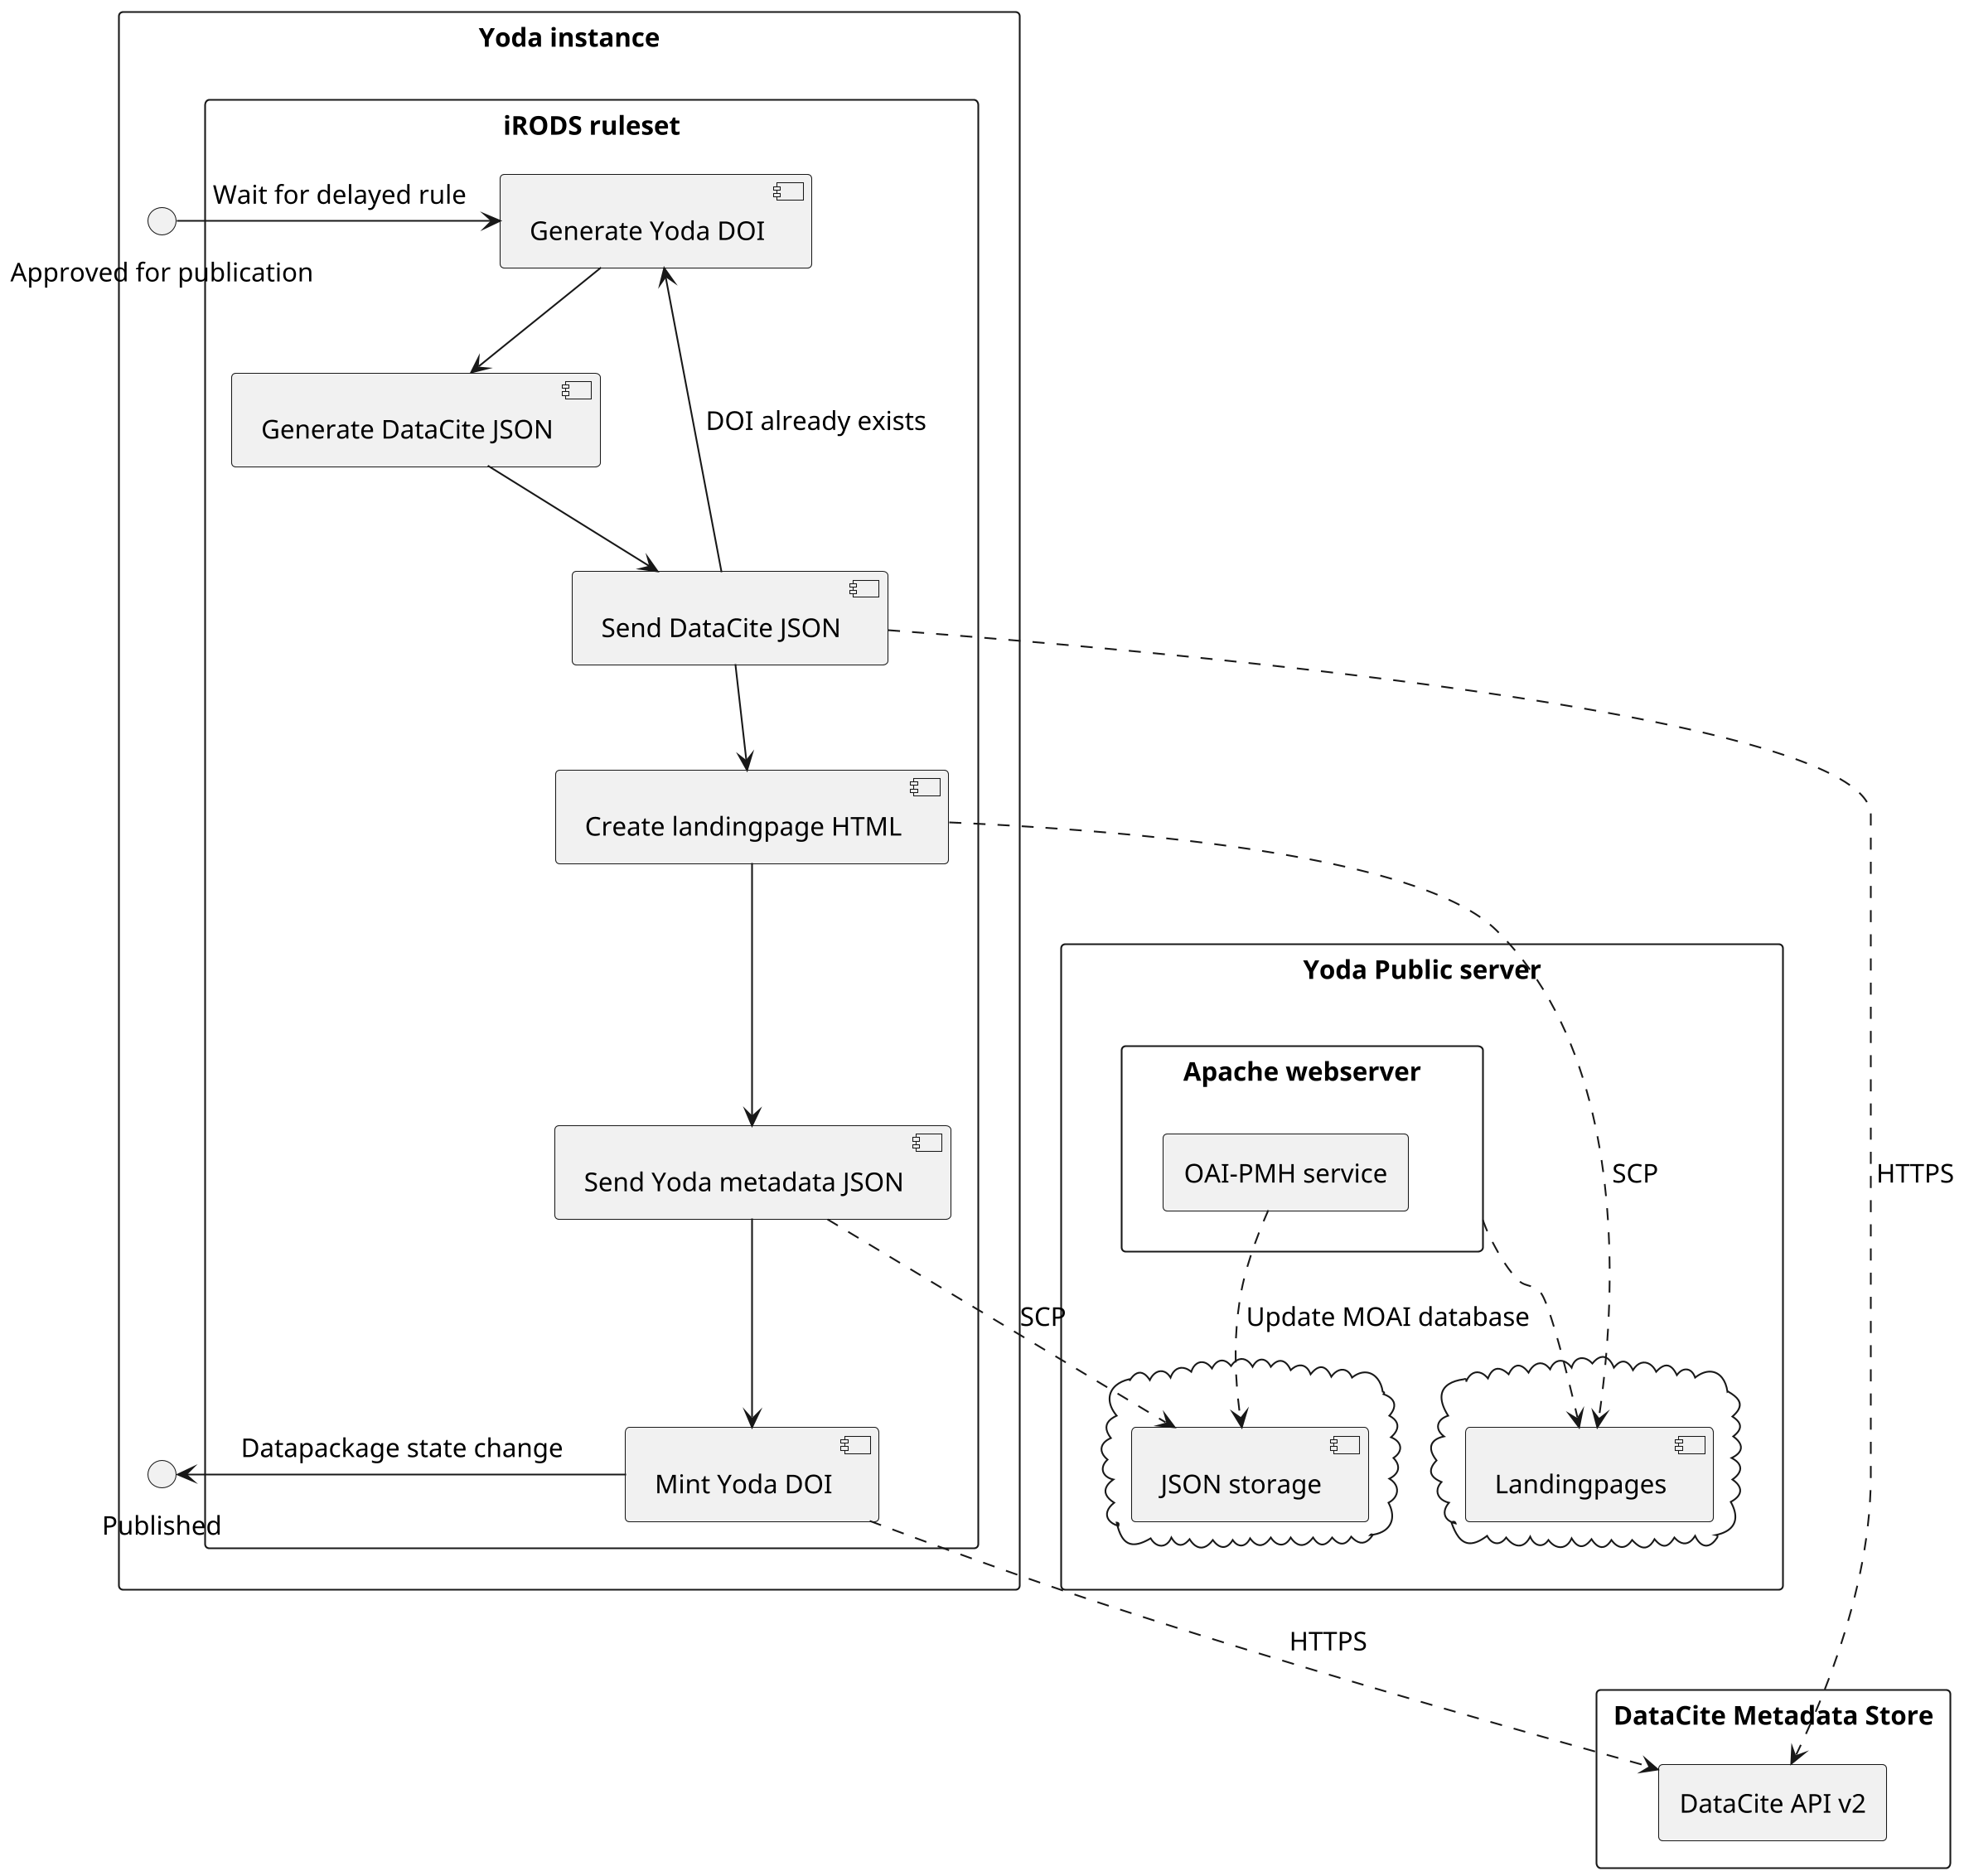 @startuml
skinparam defaultFontName CMU Serif
skinparam defaultFontSize 15
skinparam padding 2
skinparam shadowing false
skinparam dpi 200

rectangle "Yoda instance" {
    rectangle "iRODS ruleset" {
        [Generate Yoda DOI] --> [Generate DataCite JSON]
        [Generate DataCite JSON] --> [Send DataCite JSON]
        [Send DataCite JSON] --> [Create landingpage HTML]
        [Send DataCite JSON] --> [Generate Yoda DOI] : DOI already exists
        [Create landingpage HTML] --> [Send Yoda metadata JSON]
        [Send Yoda metadata JSON] -d-> [Mint Yoda DOI]
    }

interface "Approved for publication" as approved
interface "Published" as published

approved -r-> [Generate Yoda DOI] : Wait for delayed rule
[Mint Yoda DOI] -r-> published : Datapackage state change
}

rectangle "Yoda Public server" {
    rectangle "Apache webserver" as publicweb {
        rectangle "OAI-PMH service" as moai {
        }
    }

    cloud {
      [JSON storage]
    }

    cloud {
      [Landingpages]
    }

    publicweb .d.> [Landingpages]
    moai .d.> [JSON storage] : Update MOAI database
}

rectangle "DataCite Metadata Store" {
    rectangle "DataCite API v2" as dataciteapi {
    }
}

[Create landingpage HTML] ..> [Landingpages] : SCP
[Send Yoda metadata JSON] ..> [JSON storage] : SCP

[Send DataCite JSON] ..> dataciteapi : HTTPS
[Mint Yoda DOI] ..> dataciteapi : HTTPS
@enduml
